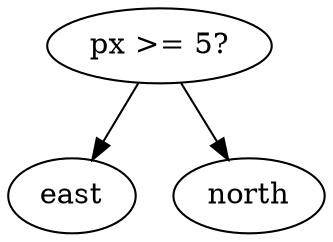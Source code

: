 digraph tree {
    "0x0" [label="px >= 5?"];
    "0x1" [label="east"];
    "0x2" [label="north"];
    "0x0" -> "0x1";
    "0x0" -> "0x2";
}
